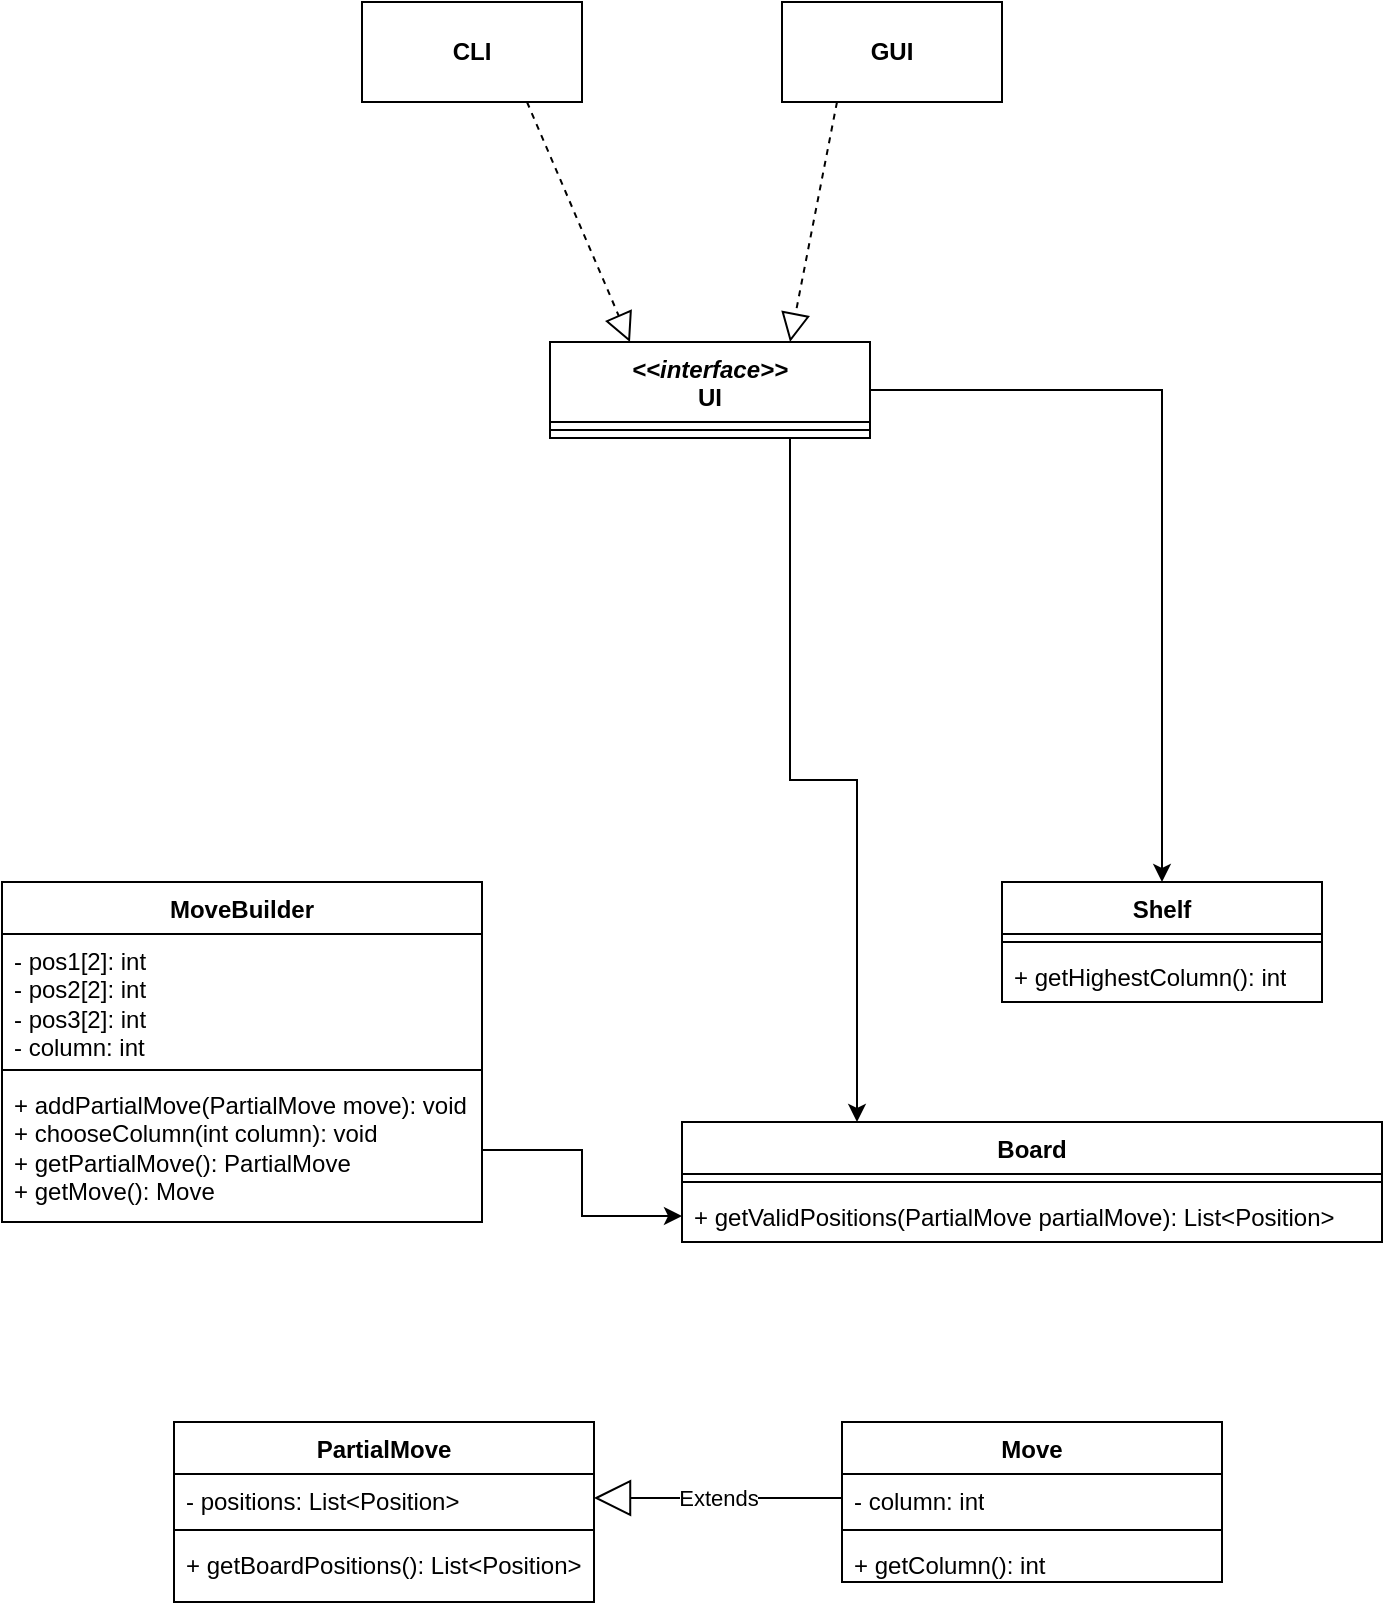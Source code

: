 <mxfile version="21.0.8" type="device"><diagram id="C5RBs43oDa-KdzZeNtuy" name="Page-1"><mxGraphModel dx="1050" dy="530" grid="1" gridSize="10" guides="1" tooltips="1" connect="1" arrows="1" fold="1" page="1" pageScale="1" pageWidth="827" pageHeight="1169" math="0" shadow="0"><root><mxCell id="WIyWlLk6GJQsqaUBKTNV-0"/><mxCell id="WIyWlLk6GJQsqaUBKTNV-1" parent="WIyWlLk6GJQsqaUBKTNV-0"/><mxCell id="PBz86Avd5zYF3KYEBey_-32" style="edgeStyle=orthogonalEdgeStyle;rounded=0;orthogonalLoop=1;jettySize=auto;html=1;exitX=0.75;exitY=1;exitDx=0;exitDy=0;entryX=0.25;entryY=0;entryDx=0;entryDy=0;" parent="WIyWlLk6GJQsqaUBKTNV-1" source="PBz86Avd5zYF3KYEBey_-0" target="PBz86Avd5zYF3KYEBey_-17" edge="1"><mxGeometry relative="1" as="geometry"/></mxCell><mxCell id="PBz86Avd5zYF3KYEBey_-33" style="edgeStyle=orthogonalEdgeStyle;rounded=0;orthogonalLoop=1;jettySize=auto;html=1;exitX=1;exitY=0.5;exitDx=0;exitDy=0;entryX=0.5;entryY=0;entryDx=0;entryDy=0;" parent="WIyWlLk6GJQsqaUBKTNV-1" source="PBz86Avd5zYF3KYEBey_-0" target="PBz86Avd5zYF3KYEBey_-13" edge="1"><mxGeometry relative="1" as="geometry"/></mxCell><mxCell id="PBz86Avd5zYF3KYEBey_-0" value="&lt;div&gt;&lt;i&gt;&amp;lt;&amp;lt;interface&amp;gt;&amp;gt;&lt;/i&gt;&lt;br&gt;&lt;/div&gt;&lt;div&gt;UI&lt;/div&gt;" style="swimlane;fontStyle=1;align=center;verticalAlign=top;childLayout=stackLayout;horizontal=1;startSize=40;horizontalStack=0;resizeParent=1;resizeParentMax=0;resizeLast=0;collapsible=1;marginBottom=0;whiteSpace=wrap;html=1;" parent="WIyWlLk6GJQsqaUBKTNV-1" vertex="1"><mxGeometry x="334" y="330" width="160" height="48" as="geometry"/></mxCell><mxCell id="PBz86Avd5zYF3KYEBey_-2" value="" style="line;strokeWidth=1;fillColor=none;align=left;verticalAlign=middle;spacingTop=-1;spacingLeft=3;spacingRight=3;rotatable=0;labelPosition=right;points=[];portConstraint=eastwest;strokeColor=inherit;" parent="PBz86Avd5zYF3KYEBey_-0" vertex="1"><mxGeometry y="40" width="160" height="8" as="geometry"/></mxCell><mxCell id="PBz86Avd5zYF3KYEBey_-8" value="&lt;div&gt;MoveBuilder&lt;/div&gt;" style="swimlane;fontStyle=1;align=center;verticalAlign=top;childLayout=stackLayout;horizontal=1;startSize=26;horizontalStack=0;resizeParent=1;resizeParentMax=0;resizeLast=0;collapsible=1;marginBottom=0;whiteSpace=wrap;html=1;" parent="WIyWlLk6GJQsqaUBKTNV-1" vertex="1"><mxGeometry x="60" y="600" width="240" height="170" as="geometry"/></mxCell><mxCell id="PBz86Avd5zYF3KYEBey_-9" value="&lt;div&gt;- pos1[2]: int&lt;/div&gt;&lt;div&gt;- pos2[2]: int&lt;/div&gt;&lt;div&gt;- pos3[2]: int&lt;/div&gt;&lt;div&gt;- column: int&lt;br&gt;&lt;/div&gt;" style="text;strokeColor=none;fillColor=none;align=left;verticalAlign=top;spacingLeft=4;spacingRight=4;overflow=hidden;rotatable=0;points=[[0,0.5],[1,0.5]];portConstraint=eastwest;whiteSpace=wrap;html=1;" parent="PBz86Avd5zYF3KYEBey_-8" vertex="1"><mxGeometry y="26" width="240" height="64" as="geometry"/></mxCell><mxCell id="PBz86Avd5zYF3KYEBey_-10" value="" style="line;strokeWidth=1;fillColor=none;align=left;verticalAlign=middle;spacingTop=-1;spacingLeft=3;spacingRight=3;rotatable=0;labelPosition=right;points=[];portConstraint=eastwest;strokeColor=inherit;" parent="PBz86Avd5zYF3KYEBey_-8" vertex="1"><mxGeometry y="90" width="240" height="8" as="geometry"/></mxCell><mxCell id="PBz86Avd5zYF3KYEBey_-11" value="&lt;div&gt;+ addPartialMove(PartialMove move): void&lt;/div&gt;&lt;div&gt;+ chooseColumn(int column): void&lt;br&gt;&lt;/div&gt;&lt;div&gt;+ getPartialMove(): PartialMove&lt;/div&gt;&lt;div&gt;+ getMove(): Move&lt;br&gt;&lt;/div&gt;" style="text;strokeColor=none;fillColor=none;align=left;verticalAlign=top;spacingLeft=4;spacingRight=4;overflow=hidden;rotatable=0;points=[[0,0.5],[1,0.5]];portConstraint=eastwest;whiteSpace=wrap;html=1;" parent="PBz86Avd5zYF3KYEBey_-8" vertex="1"><mxGeometry y="98" width="240" height="72" as="geometry"/></mxCell><mxCell id="PBz86Avd5zYF3KYEBey_-13" value="Shelf" style="swimlane;fontStyle=1;align=center;verticalAlign=top;childLayout=stackLayout;horizontal=1;startSize=26;horizontalStack=0;resizeParent=1;resizeParentMax=0;resizeLast=0;collapsible=1;marginBottom=0;whiteSpace=wrap;html=1;" parent="WIyWlLk6GJQsqaUBKTNV-1" vertex="1"><mxGeometry x="560" y="600" width="160" height="60" as="geometry"/></mxCell><mxCell id="PBz86Avd5zYF3KYEBey_-15" value="" style="line;strokeWidth=1;fillColor=none;align=left;verticalAlign=middle;spacingTop=-1;spacingLeft=3;spacingRight=3;rotatable=0;labelPosition=right;points=[];portConstraint=eastwest;strokeColor=inherit;" parent="PBz86Avd5zYF3KYEBey_-13" vertex="1"><mxGeometry y="26" width="160" height="8" as="geometry"/></mxCell><mxCell id="PBz86Avd5zYF3KYEBey_-16" value="+ getHighestColumn(): int" style="text;strokeColor=none;fillColor=none;align=left;verticalAlign=top;spacingLeft=4;spacingRight=4;overflow=hidden;rotatable=0;points=[[0,0.5],[1,0.5]];portConstraint=eastwest;whiteSpace=wrap;html=1;" parent="PBz86Avd5zYF3KYEBey_-13" vertex="1"><mxGeometry y="34" width="160" height="26" as="geometry"/></mxCell><mxCell id="PBz86Avd5zYF3KYEBey_-17" value="Board" style="swimlane;fontStyle=1;align=center;verticalAlign=top;childLayout=stackLayout;horizontal=1;startSize=26;horizontalStack=0;resizeParent=1;resizeParentMax=0;resizeLast=0;collapsible=1;marginBottom=0;whiteSpace=wrap;html=1;" parent="WIyWlLk6GJQsqaUBKTNV-1" vertex="1"><mxGeometry x="400" y="720" width="350" height="60" as="geometry"/></mxCell><mxCell id="PBz86Avd5zYF3KYEBey_-19" value="" style="line;strokeWidth=1;fillColor=none;align=left;verticalAlign=middle;spacingTop=-1;spacingLeft=3;spacingRight=3;rotatable=0;labelPosition=right;points=[];portConstraint=eastwest;strokeColor=inherit;" parent="PBz86Avd5zYF3KYEBey_-17" vertex="1"><mxGeometry y="26" width="350" height="8" as="geometry"/></mxCell><mxCell id="PBz86Avd5zYF3KYEBey_-20" value="+ getValidPositions(PartialMove partialMove): List&amp;lt;Position&amp;gt;" style="text;strokeColor=none;fillColor=none;align=left;verticalAlign=top;spacingLeft=4;spacingRight=4;overflow=hidden;rotatable=0;points=[[0,0.5],[1,0.5]];portConstraint=eastwest;whiteSpace=wrap;html=1;" parent="PBz86Avd5zYF3KYEBey_-17" vertex="1"><mxGeometry y="34" width="350" height="26" as="geometry"/></mxCell><mxCell id="PBz86Avd5zYF3KYEBey_-27" value="&lt;b&gt;CLI&lt;/b&gt;" style="html=1;whiteSpace=wrap;" parent="WIyWlLk6GJQsqaUBKTNV-1" vertex="1"><mxGeometry x="240" y="160" width="110" height="50" as="geometry"/></mxCell><mxCell id="PBz86Avd5zYF3KYEBey_-28" value="&lt;b&gt;GUI&lt;/b&gt;" style="html=1;whiteSpace=wrap;" parent="WIyWlLk6GJQsqaUBKTNV-1" vertex="1"><mxGeometry x="450" y="160" width="110" height="50" as="geometry"/></mxCell><mxCell id="PBz86Avd5zYF3KYEBey_-34" style="edgeStyle=orthogonalEdgeStyle;rounded=0;orthogonalLoop=1;jettySize=auto;html=1;exitX=1;exitY=0.5;exitDx=0;exitDy=0;entryX=0;entryY=0.5;entryDx=0;entryDy=0;" parent="WIyWlLk6GJQsqaUBKTNV-1" source="PBz86Avd5zYF3KYEBey_-11" target="PBz86Avd5zYF3KYEBey_-20" edge="1"><mxGeometry relative="1" as="geometry"/></mxCell><mxCell id="PBz86Avd5zYF3KYEBey_-37" value="" style="endArrow=block;dashed=1;endFill=0;endSize=12;html=1;rounded=0;exitX=0.75;exitY=1;exitDx=0;exitDy=0;entryX=0.25;entryY=0;entryDx=0;entryDy=0;" parent="WIyWlLk6GJQsqaUBKTNV-1" source="PBz86Avd5zYF3KYEBey_-27" target="PBz86Avd5zYF3KYEBey_-0" edge="1"><mxGeometry width="160" relative="1" as="geometry"><mxPoint x="340" y="460" as="sourcePoint"/><mxPoint x="500" y="460" as="targetPoint"/></mxGeometry></mxCell><mxCell id="PBz86Avd5zYF3KYEBey_-38" value="" style="endArrow=block;dashed=1;endFill=0;endSize=12;html=1;rounded=0;exitX=0.25;exitY=1;exitDx=0;exitDy=0;entryX=0.75;entryY=0;entryDx=0;entryDy=0;" parent="WIyWlLk6GJQsqaUBKTNV-1" source="PBz86Avd5zYF3KYEBey_-28" target="PBz86Avd5zYF3KYEBey_-0" edge="1"><mxGeometry width="160" relative="1" as="geometry"><mxPoint x="340" y="460" as="sourcePoint"/><mxPoint x="500" y="460" as="targetPoint"/></mxGeometry></mxCell><mxCell id="Qh_DjzR3gT08Fa8jtnxe-0" value="Move" style="swimlane;fontStyle=1;align=center;verticalAlign=top;childLayout=stackLayout;horizontal=1;startSize=26;horizontalStack=0;resizeParent=1;resizeParentMax=0;resizeLast=0;collapsible=1;marginBottom=0;whiteSpace=wrap;html=1;" parent="WIyWlLk6GJQsqaUBKTNV-1" vertex="1"><mxGeometry x="480" y="870" width="190" height="80" as="geometry"/></mxCell><mxCell id="Qh_DjzR3gT08Fa8jtnxe-1" value="&lt;div&gt;- column: int&lt;br&gt;&lt;/div&gt;" style="text;strokeColor=none;fillColor=none;align=left;verticalAlign=top;spacingLeft=4;spacingRight=4;overflow=hidden;rotatable=0;points=[[0,0.5],[1,0.5]];portConstraint=eastwest;whiteSpace=wrap;html=1;" parent="Qh_DjzR3gT08Fa8jtnxe-0" vertex="1"><mxGeometry y="26" width="190" height="24" as="geometry"/></mxCell><mxCell id="Qh_DjzR3gT08Fa8jtnxe-2" value="" style="line;strokeWidth=1;fillColor=none;align=left;verticalAlign=middle;spacingTop=-1;spacingLeft=3;spacingRight=3;rotatable=0;labelPosition=right;points=[];portConstraint=eastwest;strokeColor=inherit;" parent="Qh_DjzR3gT08Fa8jtnxe-0" vertex="1"><mxGeometry y="50" width="190" height="8" as="geometry"/></mxCell><mxCell id="Qh_DjzR3gT08Fa8jtnxe-3" value="&lt;div&gt;+ getColumn(): int&lt;br&gt;&lt;/div&gt;" style="text;strokeColor=none;fillColor=none;align=left;verticalAlign=top;spacingLeft=4;spacingRight=4;overflow=hidden;rotatable=0;points=[[0,0.5],[1,0.5]];portConstraint=eastwest;whiteSpace=wrap;html=1;" parent="Qh_DjzR3gT08Fa8jtnxe-0" vertex="1"><mxGeometry y="58" width="190" height="22" as="geometry"/></mxCell><mxCell id="Qh_DjzR3gT08Fa8jtnxe-5" value="PartialMove" style="swimlane;fontStyle=1;align=center;verticalAlign=top;childLayout=stackLayout;horizontal=1;startSize=26;horizontalStack=0;resizeParent=1;resizeParentMax=0;resizeLast=0;collapsible=1;marginBottom=0;whiteSpace=wrap;html=1;" parent="WIyWlLk6GJQsqaUBKTNV-1" vertex="1"><mxGeometry x="146" y="870" width="210" height="90" as="geometry"/></mxCell><mxCell id="Qh_DjzR3gT08Fa8jtnxe-6" value="- positions: List&amp;lt;Position&amp;gt;" style="text;strokeColor=none;fillColor=none;align=left;verticalAlign=top;spacingLeft=4;spacingRight=4;overflow=hidden;rotatable=0;points=[[0,0.5],[1,0.5]];portConstraint=eastwest;whiteSpace=wrap;html=1;" parent="Qh_DjzR3gT08Fa8jtnxe-5" vertex="1"><mxGeometry y="26" width="210" height="24" as="geometry"/></mxCell><mxCell id="Qh_DjzR3gT08Fa8jtnxe-7" value="" style="line;strokeWidth=1;fillColor=none;align=left;verticalAlign=middle;spacingTop=-1;spacingLeft=3;spacingRight=3;rotatable=0;labelPosition=right;points=[];portConstraint=eastwest;strokeColor=inherit;" parent="Qh_DjzR3gT08Fa8jtnxe-5" vertex="1"><mxGeometry y="50" width="210" height="8" as="geometry"/></mxCell><mxCell id="Qh_DjzR3gT08Fa8jtnxe-8" value="&lt;div&gt;+ getBoardPositions(): List&amp;lt;Position&amp;gt;&lt;br&gt;&lt;/div&gt;" style="text;strokeColor=none;fillColor=none;align=left;verticalAlign=top;spacingLeft=4;spacingRight=4;overflow=hidden;rotatable=0;points=[[0,0.5],[1,0.5]];portConstraint=eastwest;whiteSpace=wrap;html=1;" parent="Qh_DjzR3gT08Fa8jtnxe-5" vertex="1"><mxGeometry y="58" width="210" height="32" as="geometry"/></mxCell><mxCell id="Qh_DjzR3gT08Fa8jtnxe-9" value="Extends" style="endArrow=block;endSize=16;endFill=0;html=1;rounded=0;exitX=0;exitY=0.5;exitDx=0;exitDy=0;entryX=1;entryY=0.5;entryDx=0;entryDy=0;" parent="WIyWlLk6GJQsqaUBKTNV-1" source="Qh_DjzR3gT08Fa8jtnxe-1" target="Qh_DjzR3gT08Fa8jtnxe-6" edge="1"><mxGeometry width="160" relative="1" as="geometry"><mxPoint x="414" y="950" as="sourcePoint"/><mxPoint x="574" y="950" as="targetPoint"/></mxGeometry></mxCell></root></mxGraphModel></diagram></mxfile>